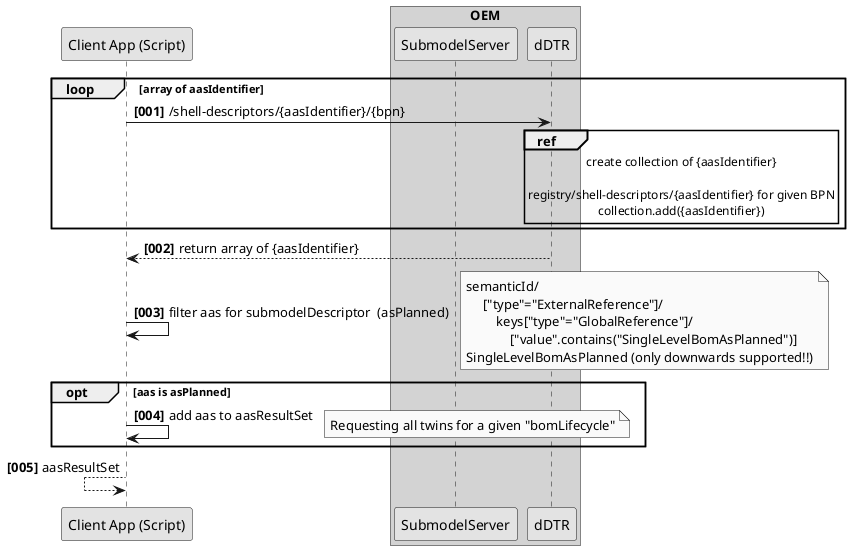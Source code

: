 @startuml
skinparam monochrome true
skinparam shadowing false
skinparam defaultFontName "Architects daughter"

autonumber "<b>[000]"

participant "Client App (Script)" as Client

box "OEM" #LightGrey
    participant SubmodelServer as SubmodelServer
    participant dDTR as dDTR
end box

loop array of aasIdentifier
    Client -> dDTR : /shell-descriptors/{aasIdentifier}/{bpn}
    ref over dDTR
        create collection of {aasIdentifier}

        registry/shell-descriptors/{aasIdentifier} for given BPN
        collection.add({aasIdentifier})
    end
end loop


Client <-- dDTR : return array of {aasIdentifier}

Client -> Client :  filter aas for submodelDescriptor  (asPlanned)
        note right
               semanticId/
                    ["type"="ExternalReference"]/
                        keys["type"="GlobalReference"]/
                            ["value".contains("SingleLevelBomAsPlanned")]
               SingleLevelBomAsPlanned (only downwards supported!!)
        end note

opt aas is asPlanned

     Client -> Client : add aas to aasResultSet
     note right
                 Requesting all twins for a given "bomLifecycle"
     end note

end opt

Client <-- Client : aasResultSet

@enduml